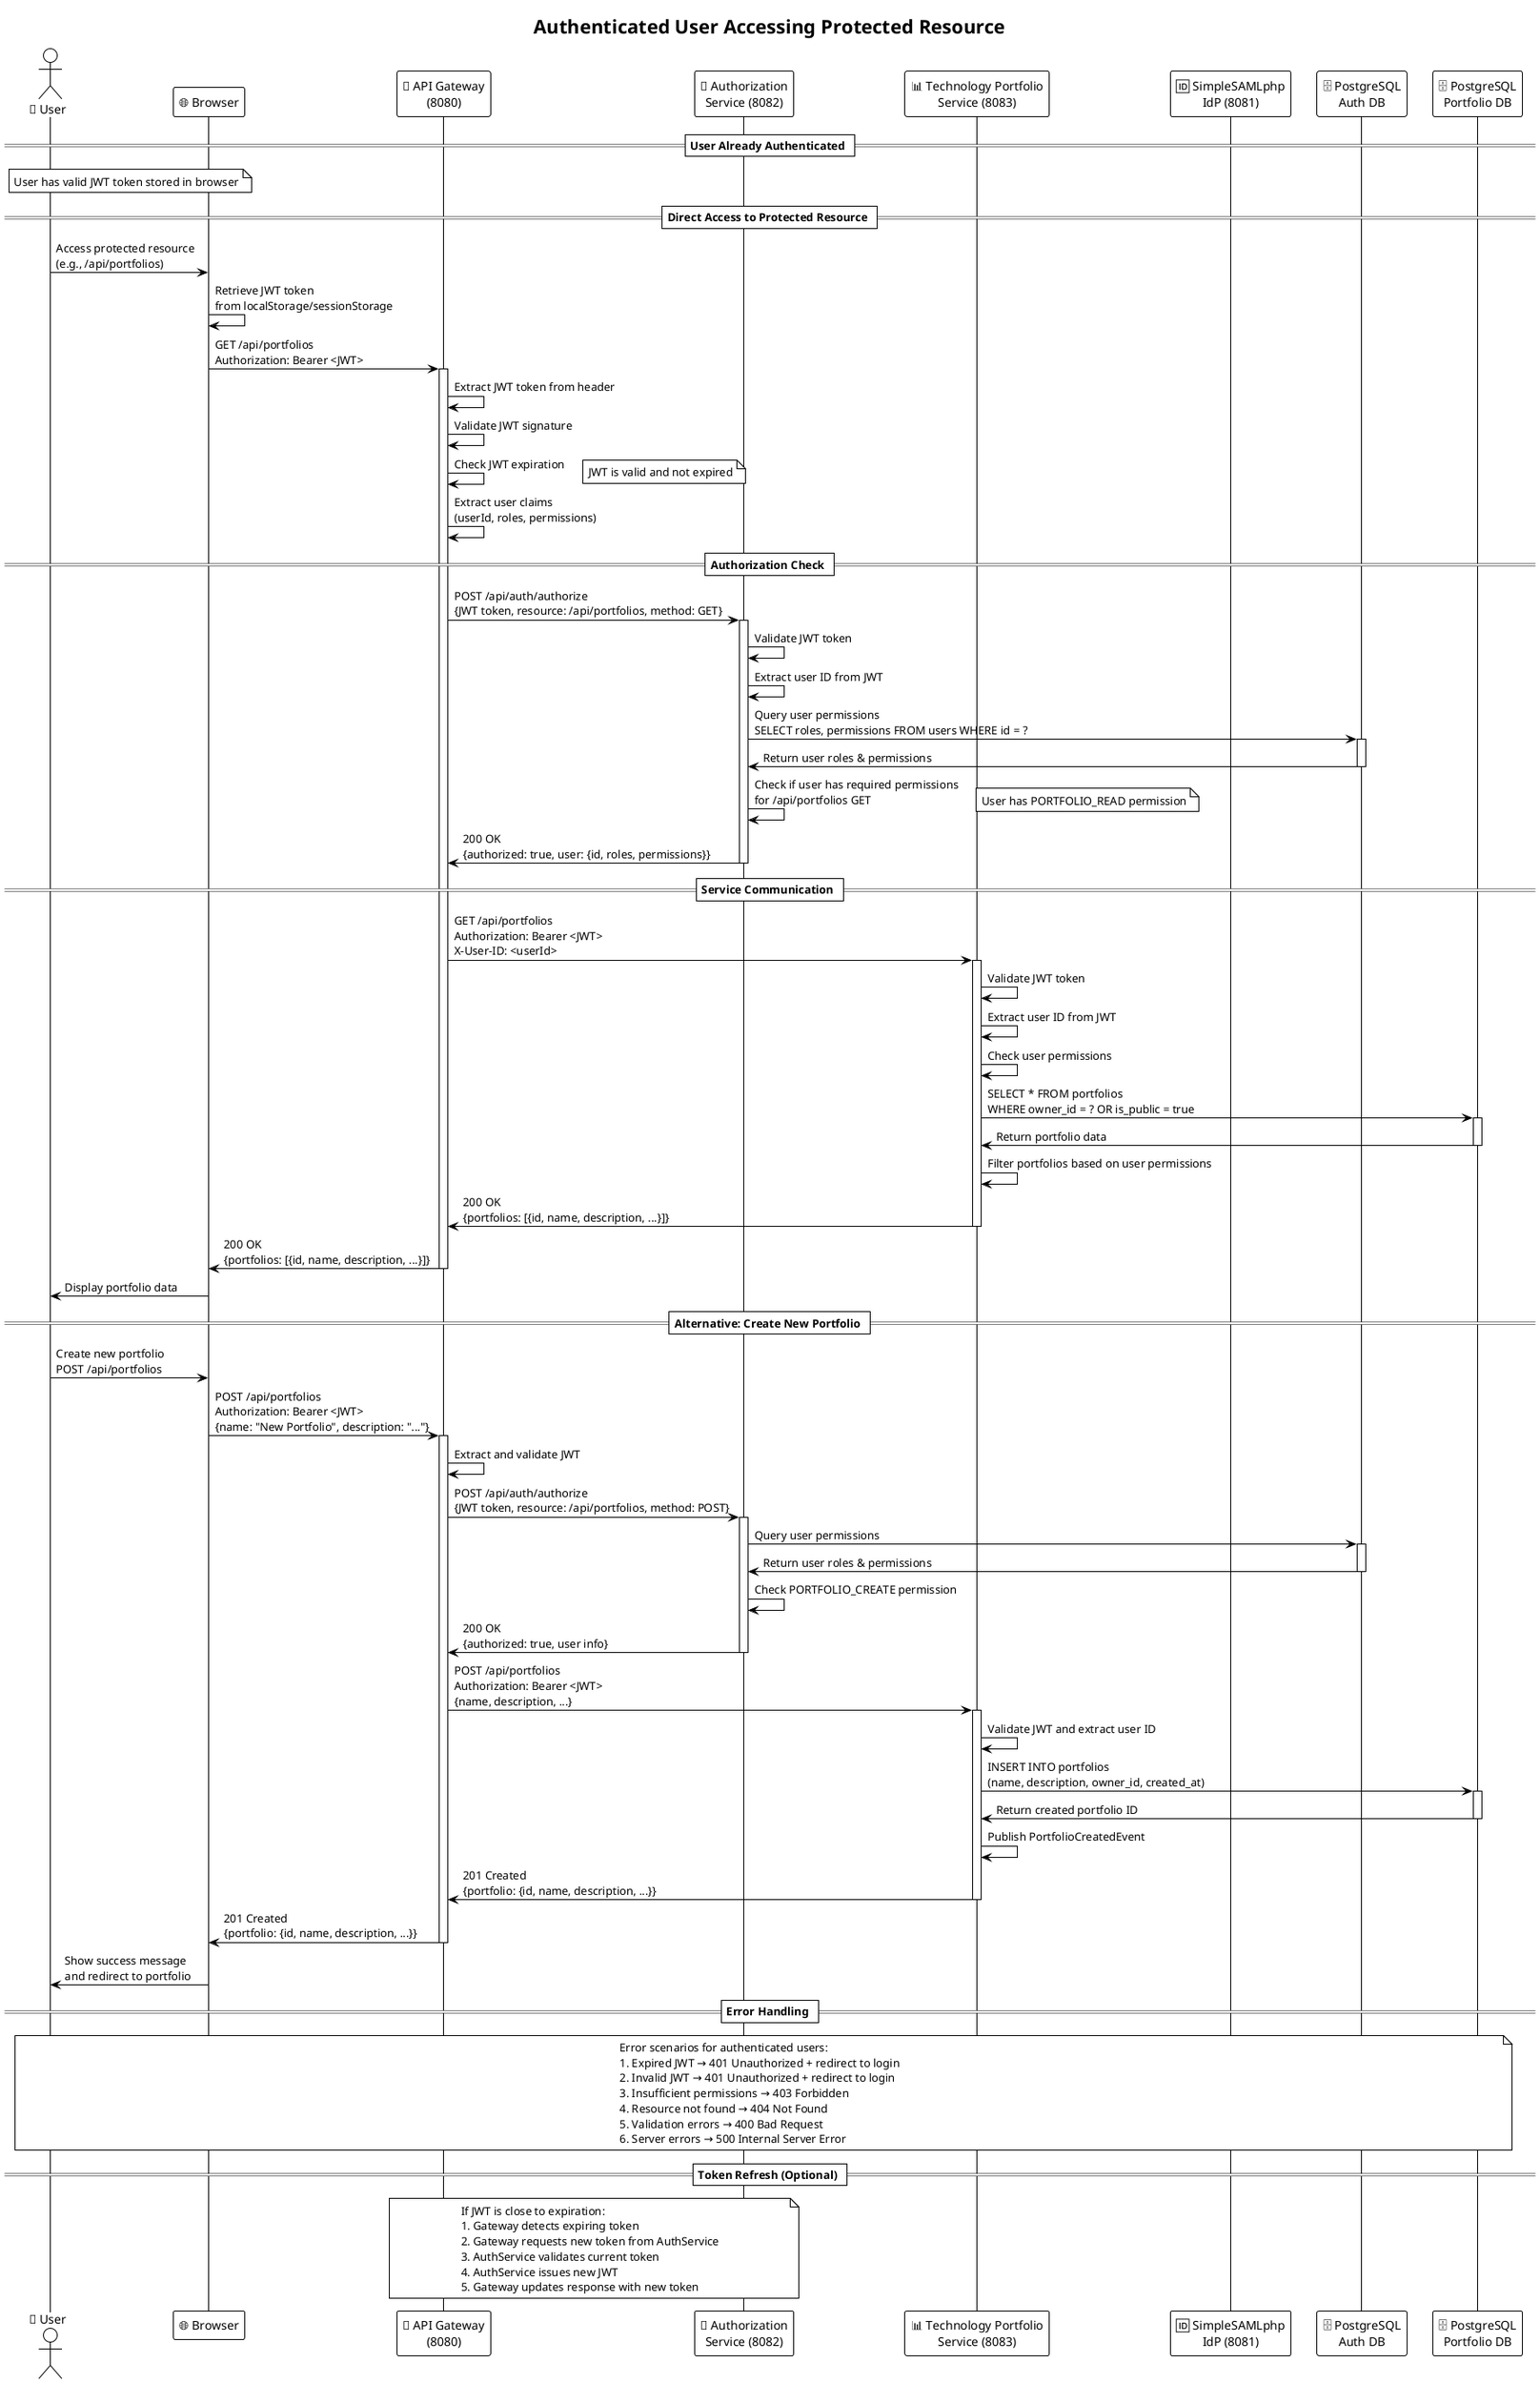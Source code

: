 @startuml Authenticated User Flow
!theme plain
title Authenticated User Accessing Protected Resource

actor User as "👤 User"
participant "🌐 Browser" as Browser
participant "🚪 API Gateway\n(8080)" as Gateway
participant "🔐 Authorization\nService (8082)" as AuthService
participant "📊 Technology Portfolio\nService (8083)" as PortfolioService
participant "🆔 SimpleSAMLphp\nIdP (8081)" as IdP
participant "🗄️ PostgreSQL\nAuth DB" as AuthDB
participant "🗄️ PostgreSQL\nPortfolio DB" as PortfolioDB

== User Already Authenticated ==
note over User, Browser: User has valid JWT token stored in browser

== Direct Access to Protected Resource ==
User -> Browser: Access protected resource\n(e.g., /api/portfolios)
Browser -> Browser: Retrieve JWT token\nfrom localStorage/sessionStorage
Browser -> Gateway: GET /api/portfolios\nAuthorization: Bearer <JWT>
activate Gateway

Gateway -> Gateway: Extract JWT token from header
Gateway -> Gateway: Validate JWT signature
Gateway -> Gateway: Check JWT expiration
note right: JWT is valid and not expired

Gateway -> Gateway: Extract user claims\n(userId, roles, permissions)

== Authorization Check ==
Gateway -> AuthService: POST /api/auth/authorize\n{JWT token, resource: /api/portfolios, method: GET}
activate AuthService

AuthService -> AuthService: Validate JWT token
AuthService -> AuthService: Extract user ID from JWT

AuthService -> AuthDB: Query user permissions\nSELECT roles, permissions FROM users WHERE id = ?
activate AuthDB
AuthDB -> AuthService: Return user roles & permissions
deactivate AuthDB

AuthService -> AuthService: Check if user has required permissions\nfor /api/portfolios GET
note right: User has PORTFOLIO_READ permission

AuthService -> Gateway: 200 OK\n{authorized: true, user: {id, roles, permissions}}
deactivate AuthService

== Service Communication ==
Gateway -> PortfolioService: GET /api/portfolios\nAuthorization: Bearer <JWT>\nX-User-ID: <userId>
activate PortfolioService

PortfolioService -> PortfolioService: Validate JWT token
PortfolioService -> PortfolioService: Extract user ID from JWT
PortfolioService -> PortfolioService: Check user permissions

PortfolioService -> PortfolioDB: SELECT * FROM portfolios\nWHERE owner_id = ? OR is_public = true
activate PortfolioDB
PortfolioDB -> PortfolioService: Return portfolio data
deactivate PortfolioDB

PortfolioService -> PortfolioService: Filter portfolios based on user permissions
PortfolioService -> Gateway: 200 OK\n{portfolios: [{id, name, description, ...}]}
deactivate PortfolioService

Gateway -> Browser: 200 OK\n{portfolios: [{id, name, description, ...}]}
deactivate Gateway

Browser -> User: Display portfolio data

== Alternative: Create New Portfolio ==
User -> Browser: Create new portfolio\nPOST /api/portfolios
Browser -> Gateway: POST /api/portfolios\nAuthorization: Bearer <JWT>\n{name: "New Portfolio", description: "..."}
activate Gateway

Gateway -> Gateway: Extract and validate JWT
Gateway -> AuthService: POST /api/auth/authorize\n{JWT token, resource: /api/portfolios, method: POST}
activate AuthService

AuthService -> AuthDB: Query user permissions
activate AuthDB
AuthDB -> AuthService: Return user roles & permissions
deactivate AuthDB

AuthService -> AuthService: Check PORTFOLIO_CREATE permission
AuthService -> Gateway: 200 OK\n{authorized: true, user info}
deactivate AuthService

Gateway -> PortfolioService: POST /api/portfolios\nAuthorization: Bearer <JWT>\n{name, description, ...}
activate PortfolioService

PortfolioService -> PortfolioService: Validate JWT and extract user ID
PortfolioService -> PortfolioDB: INSERT INTO portfolios\n(name, description, owner_id, created_at)
activate PortfolioDB
PortfolioDB -> PortfolioService: Return created portfolio ID
deactivate PortfolioDB

PortfolioService -> PortfolioService: Publish PortfolioCreatedEvent
PortfolioService -> Gateway: 201 Created\n{portfolio: {id, name, description, ...}}
deactivate PortfolioService

Gateway -> Browser: 201 Created\n{portfolio: {id, name, description, ...}}
deactivate Gateway

Browser -> User: Show success message\nand redirect to portfolio

== Error Handling ==
note over User, PortfolioDB
Error scenarios for authenticated users:
1. Expired JWT → 401 Unauthorized + redirect to login
2. Invalid JWT → 401 Unauthorized + redirect to login
3. Insufficient permissions → 403 Forbidden
4. Resource not found → 404 Not Found
5. Validation errors → 400 Bad Request
6. Server errors → 500 Internal Server Error
end note

== Token Refresh (Optional) ==
note over Gateway, AuthService
If JWT is close to expiration:
1. Gateway detects expiring token
2. Gateway requests new token from AuthService
3. AuthService validates current token
4. AuthService issues new JWT
5. Gateway updates response with new token
end note

@enduml 